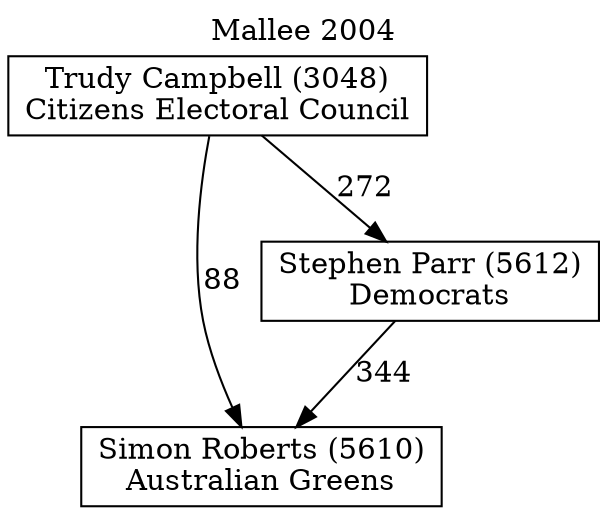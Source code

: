 // House preference flow
digraph "Simon Roberts (5610)_Mallee_2004" {
	graph [label="Mallee 2004" labelloc=t mclimit=10]
	node [shape=box]
	"Simon Roberts (5610)" [label="Simon Roberts (5610)
Australian Greens"]
	"Stephen Parr (5612)" [label="Stephen Parr (5612)
Democrats"]
	"Trudy Campbell (3048)" [label="Trudy Campbell (3048)
Citizens Electoral Council"]
	"Stephen Parr (5612)" -> "Simon Roberts (5610)" [label=344]
	"Trudy Campbell (3048)" -> "Simon Roberts (5610)" [label=88]
	"Trudy Campbell (3048)" -> "Stephen Parr (5612)" [label=272]
}
